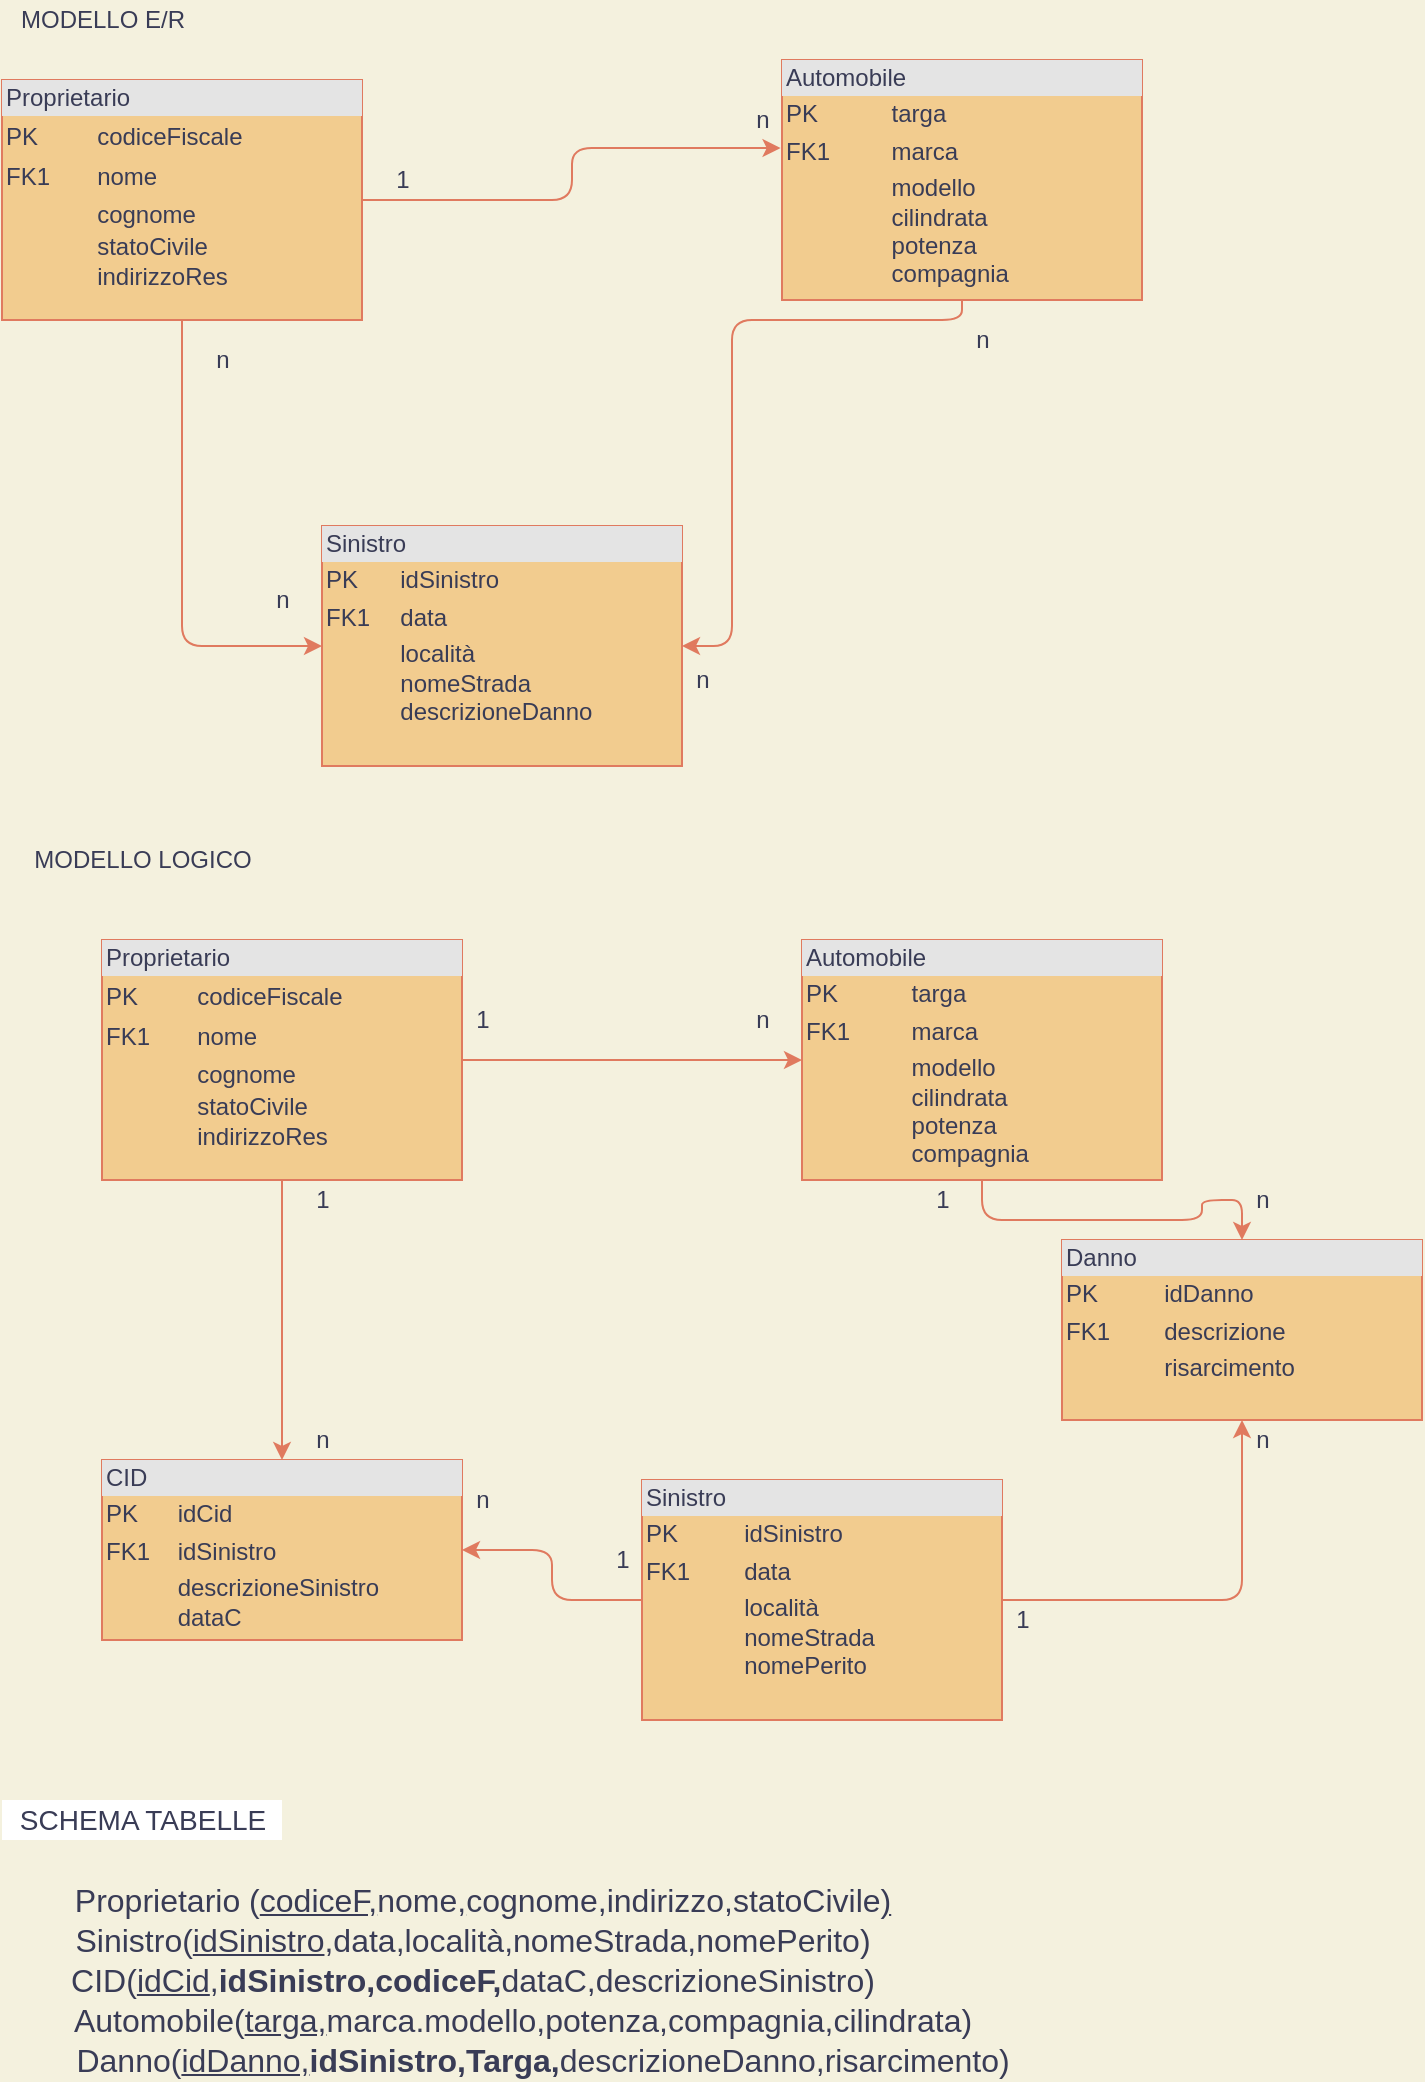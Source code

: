 <mxfile version="13.8.0" type="github">
  <diagram name="Page-1" id="e7e014a7-5840-1c2e-5031-d8a46d1fe8dd">
    <mxGraphModel dx="744" dy="422" grid="1" gridSize="10" guides="1" tooltips="1" connect="1" arrows="1" fold="1" page="1" pageScale="1" pageWidth="1920" pageHeight="1200" background="#F4F1DE" math="0" shadow="0">
      <root>
        <mxCell id="0" />
        <mxCell id="1" parent="0" />
        <mxCell id="2lqBQqtuKjlerPsUnXBR-2" value="&lt;font style=&quot;vertical-align: inherit&quot;&gt;&lt;font style=&quot;vertical-align: inherit&quot;&gt;MODELLO E/R&lt;/font&gt;&lt;/font&gt;" style="text;html=1;align=center;verticalAlign=middle;resizable=0;points=[];autosize=1;fontColor=#393C56;" vertex="1" parent="1">
          <mxGeometry x="50" y="30" width="100" height="20" as="geometry" />
        </mxCell>
        <mxCell id="2lqBQqtuKjlerPsUnXBR-10" style="edgeStyle=orthogonalEdgeStyle;curved=0;rounded=1;sketch=0;orthogonalLoop=1;jettySize=auto;html=1;entryX=-0.004;entryY=0.367;entryDx=0;entryDy=0;entryPerimeter=0;strokeColor=#E07A5F;fillColor=#F2CC8F;fontColor=#393C56;" edge="1" parent="1" source="2lqBQqtuKjlerPsUnXBR-4" target="2lqBQqtuKjlerPsUnXBR-6">
          <mxGeometry relative="1" as="geometry" />
        </mxCell>
        <mxCell id="2lqBQqtuKjlerPsUnXBR-15" style="edgeStyle=orthogonalEdgeStyle;curved=0;rounded=1;sketch=0;orthogonalLoop=1;jettySize=auto;html=1;strokeColor=#E07A5F;fillColor=#F2CC8F;fontColor=#393C56;entryX=0;entryY=0.5;entryDx=0;entryDy=0;" edge="1" parent="1" source="2lqBQqtuKjlerPsUnXBR-4" target="2lqBQqtuKjlerPsUnXBR-14">
          <mxGeometry relative="1" as="geometry">
            <mxPoint x="150" y="390" as="targetPoint" />
          </mxGeometry>
        </mxCell>
        <mxCell id="2lqBQqtuKjlerPsUnXBR-4" value="&lt;div style=&quot;box-sizing: border-box ; width: 100% ; background: #e4e4e4 ; padding: 2px&quot;&gt;&lt;font style=&quot;vertical-align: inherit&quot;&gt;&lt;font style=&quot;vertical-align: inherit&quot;&gt;&lt;font style=&quot;vertical-align: inherit&quot;&gt;&lt;font style=&quot;vertical-align: inherit&quot;&gt;Proprietario&lt;/font&gt;&lt;/font&gt;&lt;/font&gt;&lt;/font&gt;&lt;/div&gt;&lt;table style=&quot;width: 100% ; font-size: 1em&quot; cellpadding=&quot;2&quot; cellspacing=&quot;0&quot;&gt;&lt;tbody&gt;&lt;tr&gt;&lt;td&gt;&lt;font style=&quot;vertical-align: inherit&quot;&gt;&lt;font style=&quot;vertical-align: inherit&quot;&gt;&lt;font style=&quot;vertical-align: inherit&quot;&gt;&lt;font style=&quot;vertical-align: inherit&quot;&gt;PK&lt;/font&gt;&lt;/font&gt;&lt;/font&gt;&lt;/font&gt;&lt;/td&gt;&lt;td&gt;&lt;font style=&quot;vertical-align: inherit&quot;&gt;&lt;font style=&quot;vertical-align: inherit&quot;&gt;&lt;font style=&quot;vertical-align: inherit&quot;&gt;&lt;font style=&quot;vertical-align: inherit&quot;&gt;codiceFiscale&lt;/font&gt;&lt;/font&gt;&lt;/font&gt;&lt;/font&gt;&lt;/td&gt;&lt;/tr&gt;&lt;tr&gt;&lt;td&gt;&lt;font style=&quot;vertical-align: inherit&quot;&gt;&lt;font style=&quot;vertical-align: inherit&quot;&gt;&lt;font style=&quot;vertical-align: inherit&quot;&gt;&lt;font style=&quot;vertical-align: inherit&quot;&gt;FK1&lt;/font&gt;&lt;/font&gt;&lt;/font&gt;&lt;/font&gt;&lt;/td&gt;&lt;td&gt;&lt;font style=&quot;vertical-align: inherit&quot;&gt;&lt;font style=&quot;vertical-align: inherit&quot;&gt;&lt;font style=&quot;vertical-align: inherit&quot;&gt;&lt;font style=&quot;vertical-align: inherit&quot;&gt;nome&lt;/font&gt;&lt;/font&gt;&lt;/font&gt;&lt;/font&gt;&lt;/td&gt;&lt;/tr&gt;&lt;tr&gt;&lt;td&gt;&lt;/td&gt;&lt;td&gt;&lt;font style=&quot;vertical-align: inherit&quot;&gt;&lt;font style=&quot;vertical-align: inherit&quot;&gt;&lt;font style=&quot;vertical-align: inherit&quot;&gt;&lt;font style=&quot;vertical-align: inherit&quot;&gt;cognome &lt;/font&gt;&lt;/font&gt;&lt;br&gt;&lt;font style=&quot;vertical-align: inherit&quot;&gt;&lt;font style=&quot;vertical-align: inherit&quot;&gt;statoCivile&lt;br&gt;&lt;/font&gt;&lt;/font&gt;&lt;font style=&quot;vertical-align: inherit&quot;&gt;&lt;font style=&quot;vertical-align: inherit&quot;&gt;indirizzoRes&lt;/font&gt;&lt;/font&gt;&lt;br&gt;&lt;br&gt;&lt;/font&gt;&lt;/font&gt;&lt;/td&gt;&lt;/tr&gt;&lt;/tbody&gt;&lt;/table&gt;" style="verticalAlign=top;align=left;overflow=fill;html=1;fillColor=#F2CC8F;strokeColor=#E07A5F;fontColor=#393C56;" vertex="1" parent="1">
          <mxGeometry x="50" y="70" width="180" height="120" as="geometry" />
        </mxCell>
        <mxCell id="2lqBQqtuKjlerPsUnXBR-19" style="edgeStyle=orthogonalEdgeStyle;curved=0;rounded=1;sketch=0;orthogonalLoop=1;jettySize=auto;html=1;entryX=1;entryY=0.5;entryDx=0;entryDy=0;strokeColor=#E07A5F;fillColor=#F2CC8F;fontColor=#393C56;" edge="1" parent="1" source="2lqBQqtuKjlerPsUnXBR-6" target="2lqBQqtuKjlerPsUnXBR-14">
          <mxGeometry relative="1" as="geometry">
            <Array as="points">
              <mxPoint x="530" y="190" />
              <mxPoint x="415" y="190" />
              <mxPoint x="415" y="353" />
            </Array>
          </mxGeometry>
        </mxCell>
        <mxCell id="2lqBQqtuKjlerPsUnXBR-6" value="&lt;div style=&quot;box-sizing: border-box ; width: 100% ; background: #e4e4e4 ; padding: 2px&quot;&gt;Automobile&lt;/div&gt;&lt;table style=&quot;width: 100% ; font-size: 1em&quot; cellpadding=&quot;2&quot; cellspacing=&quot;0&quot;&gt;&lt;tbody&gt;&lt;tr&gt;&lt;td&gt;PK&lt;/td&gt;&lt;td&gt;targa&lt;/td&gt;&lt;/tr&gt;&lt;tr&gt;&lt;td&gt;FK1&lt;/td&gt;&lt;td&gt;marca&lt;/td&gt;&lt;/tr&gt;&lt;tr&gt;&lt;td&gt;&lt;/td&gt;&lt;td&gt;modello&lt;br&gt;cilindrata&lt;br&gt;potenza&lt;br&gt;compagnia&lt;/td&gt;&lt;/tr&gt;&lt;/tbody&gt;&lt;/table&gt;" style="verticalAlign=top;align=left;overflow=fill;html=1;rounded=0;sketch=0;strokeColor=#E07A5F;fillColor=#F2CC8F;fontColor=#393C56;" vertex="1" parent="1">
          <mxGeometry x="440" y="60" width="180" height="120" as="geometry" />
        </mxCell>
        <mxCell id="2lqBQqtuKjlerPsUnXBR-11" value="1" style="text;html=1;align=center;verticalAlign=middle;resizable=0;points=[];autosize=1;fontColor=#393C56;" vertex="1" parent="1">
          <mxGeometry x="240" y="110" width="20" height="20" as="geometry" />
        </mxCell>
        <mxCell id="2lqBQqtuKjlerPsUnXBR-12" value="n" style="text;html=1;align=center;verticalAlign=middle;resizable=0;points=[];autosize=1;fontColor=#393C56;" vertex="1" parent="1">
          <mxGeometry x="420" y="80" width="20" height="20" as="geometry" />
        </mxCell>
        <mxCell id="2lqBQqtuKjlerPsUnXBR-14" value="&lt;div style=&quot;box-sizing: border-box ; width: 100% ; background: #e4e4e4 ; padding: 2px&quot;&gt;Sinistro&lt;/div&gt;&lt;table style=&quot;width: 100% ; font-size: 1em&quot; cellpadding=&quot;2&quot; cellspacing=&quot;0&quot;&gt;&lt;tbody&gt;&lt;tr&gt;&lt;td&gt;PK&lt;/td&gt;&lt;td&gt;idSinistro&lt;/td&gt;&lt;/tr&gt;&lt;tr&gt;&lt;td&gt;FK1&lt;/td&gt;&lt;td&gt;data&lt;/td&gt;&lt;/tr&gt;&lt;tr&gt;&lt;td&gt;&lt;/td&gt;&lt;td&gt;località&lt;br&gt;nomeStrada&lt;br&gt;descrizioneDanno&lt;br&gt;&lt;br&gt;&lt;/td&gt;&lt;/tr&gt;&lt;/tbody&gt;&lt;/table&gt;" style="verticalAlign=top;align=left;overflow=fill;html=1;rounded=0;sketch=0;strokeColor=#E07A5F;fillColor=#F2CC8F;fontColor=#393C56;" vertex="1" parent="1">
          <mxGeometry x="210" y="293" width="180" height="120" as="geometry" />
        </mxCell>
        <mxCell id="2lqBQqtuKjlerPsUnXBR-17" value="n" style="text;html=1;align=center;verticalAlign=middle;resizable=0;points=[];autosize=1;fontColor=#393C56;" vertex="1" parent="1">
          <mxGeometry x="150" y="200" width="20" height="20" as="geometry" />
        </mxCell>
        <mxCell id="2lqBQqtuKjlerPsUnXBR-18" value="n" style="text;html=1;align=center;verticalAlign=middle;resizable=0;points=[];autosize=1;fontColor=#393C56;" vertex="1" parent="1">
          <mxGeometry x="180" y="320" width="20" height="20" as="geometry" />
        </mxCell>
        <mxCell id="2lqBQqtuKjlerPsUnXBR-20" value="n" style="text;html=1;align=center;verticalAlign=middle;resizable=0;points=[];autosize=1;fontColor=#393C56;" vertex="1" parent="1">
          <mxGeometry x="530" y="190" width="20" height="20" as="geometry" />
        </mxCell>
        <mxCell id="2lqBQqtuKjlerPsUnXBR-21" value="n" style="text;html=1;align=center;verticalAlign=middle;resizable=0;points=[];autosize=1;fontColor=#393C56;" vertex="1" parent="1">
          <mxGeometry x="390" y="360" width="20" height="20" as="geometry" />
        </mxCell>
        <mxCell id="2lqBQqtuKjlerPsUnXBR-22" value="MODELLO LOGICO" style="text;html=1;align=center;verticalAlign=middle;resizable=0;points=[];autosize=1;fontColor=#393C56;" vertex="1" parent="1">
          <mxGeometry x="60" y="450" width="120" height="20" as="geometry" />
        </mxCell>
        <mxCell id="2lqBQqtuKjlerPsUnXBR-103" style="edgeStyle=orthogonalEdgeStyle;curved=0;rounded=1;sketch=0;orthogonalLoop=1;jettySize=auto;html=1;entryX=0.5;entryY=0;entryDx=0;entryDy=0;strokeColor=#E07A5F;fillColor=#F2CC8F;fontColor=#393C56;" edge="1" parent="1" source="2lqBQqtuKjlerPsUnXBR-24" target="2lqBQqtuKjlerPsUnXBR-98">
          <mxGeometry relative="1" as="geometry" />
        </mxCell>
        <mxCell id="2lqBQqtuKjlerPsUnXBR-115" style="edgeStyle=orthogonalEdgeStyle;curved=0;rounded=1;sketch=0;orthogonalLoop=1;jettySize=auto;html=1;entryX=0;entryY=0.5;entryDx=0;entryDy=0;strokeColor=#E07A5F;fillColor=#F2CC8F;fontColor=#393C56;" edge="1" parent="1" source="2lqBQqtuKjlerPsUnXBR-24" target="2lqBQqtuKjlerPsUnXBR-102">
          <mxGeometry relative="1" as="geometry" />
        </mxCell>
        <mxCell id="2lqBQqtuKjlerPsUnXBR-24" value="&lt;div style=&quot;box-sizing: border-box ; width: 100% ; background: #e4e4e4 ; padding: 2px&quot;&gt;&lt;font style=&quot;vertical-align: inherit&quot;&gt;&lt;font style=&quot;vertical-align: inherit&quot;&gt;&lt;font style=&quot;vertical-align: inherit&quot;&gt;&lt;font style=&quot;vertical-align: inherit&quot;&gt;Proprietario&lt;/font&gt;&lt;/font&gt;&lt;/font&gt;&lt;/font&gt;&lt;/div&gt;&lt;table style=&quot;width: 100% ; font-size: 1em&quot; cellpadding=&quot;2&quot; cellspacing=&quot;0&quot;&gt;&lt;tbody&gt;&lt;tr&gt;&lt;td&gt;&lt;font style=&quot;vertical-align: inherit&quot;&gt;&lt;font style=&quot;vertical-align: inherit&quot;&gt;&lt;font style=&quot;vertical-align: inherit&quot;&gt;&lt;font style=&quot;vertical-align: inherit&quot;&gt;PK&lt;/font&gt;&lt;/font&gt;&lt;/font&gt;&lt;/font&gt;&lt;/td&gt;&lt;td&gt;&lt;font style=&quot;vertical-align: inherit&quot;&gt;&lt;font style=&quot;vertical-align: inherit&quot;&gt;&lt;font style=&quot;vertical-align: inherit&quot;&gt;&lt;font style=&quot;vertical-align: inherit&quot;&gt;codiceFiscale&lt;/font&gt;&lt;/font&gt;&lt;/font&gt;&lt;/font&gt;&lt;/td&gt;&lt;/tr&gt;&lt;tr&gt;&lt;td&gt;&lt;font style=&quot;vertical-align: inherit&quot;&gt;&lt;font style=&quot;vertical-align: inherit&quot;&gt;&lt;font style=&quot;vertical-align: inherit&quot;&gt;&lt;font style=&quot;vertical-align: inherit&quot;&gt;FK1&lt;/font&gt;&lt;/font&gt;&lt;/font&gt;&lt;/font&gt;&lt;/td&gt;&lt;td&gt;&lt;font style=&quot;vertical-align: inherit&quot;&gt;&lt;font style=&quot;vertical-align: inherit&quot;&gt;&lt;font style=&quot;vertical-align: inherit&quot;&gt;&lt;font style=&quot;vertical-align: inherit&quot;&gt;nome&lt;/font&gt;&lt;/font&gt;&lt;/font&gt;&lt;/font&gt;&lt;/td&gt;&lt;/tr&gt;&lt;tr&gt;&lt;td&gt;&lt;/td&gt;&lt;td&gt;&lt;font style=&quot;vertical-align: inherit&quot;&gt;&lt;font style=&quot;vertical-align: inherit&quot;&gt;&lt;font style=&quot;vertical-align: inherit&quot;&gt;&lt;font style=&quot;vertical-align: inherit&quot;&gt;cognome &lt;/font&gt;&lt;/font&gt;&lt;br&gt;&lt;font style=&quot;vertical-align: inherit&quot;&gt;&lt;font style=&quot;vertical-align: inherit&quot;&gt;statoCivile&lt;br&gt;&lt;/font&gt;&lt;/font&gt;&lt;font style=&quot;vertical-align: inherit&quot;&gt;&lt;font style=&quot;vertical-align: inherit&quot;&gt;indirizzoRes&lt;/font&gt;&lt;/font&gt;&lt;br&gt;&lt;br&gt;&lt;/font&gt;&lt;/font&gt;&lt;/td&gt;&lt;/tr&gt;&lt;/tbody&gt;&lt;/table&gt;" style="verticalAlign=top;align=left;overflow=fill;html=1;fillColor=#F2CC8F;strokeColor=#E07A5F;fontColor=#393C56;" vertex="1" parent="1">
          <mxGeometry x="100" y="500" width="180" height="120" as="geometry" />
        </mxCell>
        <mxCell id="2lqBQqtuKjlerPsUnXBR-98" value="&lt;div style=&quot;box-sizing: border-box ; width: 100% ; background: #e4e4e4 ; padding: 2px&quot;&gt;CID&lt;/div&gt;&lt;table style=&quot;width: 100% ; font-size: 1em&quot; cellpadding=&quot;2&quot; cellspacing=&quot;0&quot;&gt;&lt;tbody&gt;&lt;tr&gt;&lt;td&gt;PK&lt;/td&gt;&lt;td&gt;idCid&lt;/td&gt;&lt;/tr&gt;&lt;tr&gt;&lt;td&gt;FK1&lt;/td&gt;&lt;td&gt;idSinistro&lt;/td&gt;&lt;/tr&gt;&lt;tr&gt;&lt;td&gt;&lt;/td&gt;&lt;td&gt;descrizioneSinistro&lt;br&gt;dataC&lt;/td&gt;&lt;/tr&gt;&lt;/tbody&gt;&lt;/table&gt;" style="verticalAlign=top;align=left;overflow=fill;html=1;rounded=0;sketch=0;strokeColor=#E07A5F;fillColor=#F2CC8F;fontColor=#393C56;" vertex="1" parent="1">
          <mxGeometry x="100" y="760" width="180" height="90" as="geometry" />
        </mxCell>
        <mxCell id="2lqBQqtuKjlerPsUnXBR-106" style="edgeStyle=orthogonalEdgeStyle;curved=0;rounded=1;sketch=0;orthogonalLoop=1;jettySize=auto;html=1;exitX=0;exitY=0.5;exitDx=0;exitDy=0;entryX=1;entryY=0.5;entryDx=0;entryDy=0;strokeColor=#E07A5F;fillColor=#F2CC8F;fontColor=#393C56;" edge="1" parent="1" source="2lqBQqtuKjlerPsUnXBR-99" target="2lqBQqtuKjlerPsUnXBR-98">
          <mxGeometry relative="1" as="geometry" />
        </mxCell>
        <mxCell id="2lqBQqtuKjlerPsUnXBR-109" style="edgeStyle=orthogonalEdgeStyle;curved=0;rounded=1;sketch=0;orthogonalLoop=1;jettySize=auto;html=1;entryX=0.5;entryY=1;entryDx=0;entryDy=0;strokeColor=#E07A5F;fillColor=#F2CC8F;fontColor=#393C56;" edge="1" parent="1" source="2lqBQqtuKjlerPsUnXBR-99" target="2lqBQqtuKjlerPsUnXBR-100">
          <mxGeometry relative="1" as="geometry" />
        </mxCell>
        <mxCell id="2lqBQqtuKjlerPsUnXBR-99" value="&lt;div style=&quot;box-sizing: border-box ; width: 100% ; background: #e4e4e4 ; padding: 2px&quot;&gt;Sinistro&lt;/div&gt;&lt;table style=&quot;width: 100% ; font-size: 1em&quot; cellpadding=&quot;2&quot; cellspacing=&quot;0&quot;&gt;&lt;tbody&gt;&lt;tr&gt;&lt;td&gt;PK&lt;/td&gt;&lt;td&gt;idSinistro&lt;/td&gt;&lt;/tr&gt;&lt;tr&gt;&lt;td&gt;FK1&lt;/td&gt;&lt;td&gt;data&lt;/td&gt;&lt;/tr&gt;&lt;tr&gt;&lt;td&gt;&lt;/td&gt;&lt;td&gt;località&lt;br&gt;nomeStrada&lt;br&gt;nomePerito&lt;br&gt;&lt;br&gt;&lt;/td&gt;&lt;/tr&gt;&lt;/tbody&gt;&lt;/table&gt;" style="verticalAlign=top;align=left;overflow=fill;html=1;rounded=0;sketch=0;strokeColor=#E07A5F;fillColor=#F2CC8F;fontColor=#393C56;" vertex="1" parent="1">
          <mxGeometry x="370" y="770" width="180" height="120" as="geometry" />
        </mxCell>
        <mxCell id="2lqBQqtuKjlerPsUnXBR-100" value="&lt;div style=&quot;box-sizing: border-box ; width: 100% ; background: #e4e4e4 ; padding: 2px&quot;&gt;Danno&lt;/div&gt;&lt;table style=&quot;width: 100% ; font-size: 1em&quot; cellpadding=&quot;2&quot; cellspacing=&quot;0&quot;&gt;&lt;tbody&gt;&lt;tr&gt;&lt;td&gt;PK&lt;/td&gt;&lt;td&gt;idDanno&lt;/td&gt;&lt;/tr&gt;&lt;tr&gt;&lt;td&gt;FK1&lt;/td&gt;&lt;td&gt;descrizione&lt;/td&gt;&lt;/tr&gt;&lt;tr&gt;&lt;td&gt;&lt;/td&gt;&lt;td&gt;risarcimento&lt;/td&gt;&lt;/tr&gt;&lt;/tbody&gt;&lt;/table&gt;" style="verticalAlign=top;align=left;overflow=fill;html=1;rounded=0;sketch=0;strokeColor=#E07A5F;fillColor=#F2CC8F;fontColor=#393C56;" vertex="1" parent="1">
          <mxGeometry x="580" y="650" width="180" height="90" as="geometry" />
        </mxCell>
        <mxCell id="2lqBQqtuKjlerPsUnXBR-112" style="edgeStyle=orthogonalEdgeStyle;curved=0;rounded=1;sketch=0;orthogonalLoop=1;jettySize=auto;html=1;entryX=0.5;entryY=0;entryDx=0;entryDy=0;strokeColor=#E07A5F;fillColor=#F2CC8F;fontColor=#393C56;" edge="1" parent="1" source="2lqBQqtuKjlerPsUnXBR-102" target="2lqBQqtuKjlerPsUnXBR-100">
          <mxGeometry relative="1" as="geometry" />
        </mxCell>
        <mxCell id="2lqBQqtuKjlerPsUnXBR-102" value="&lt;div style=&quot;box-sizing: border-box ; width: 100% ; background: #e4e4e4 ; padding: 2px&quot;&gt;Automobile&lt;/div&gt;&lt;table style=&quot;width: 100% ; font-size: 1em&quot; cellpadding=&quot;2&quot; cellspacing=&quot;0&quot;&gt;&lt;tbody&gt;&lt;tr&gt;&lt;td&gt;PK&lt;/td&gt;&lt;td&gt;targa&lt;/td&gt;&lt;/tr&gt;&lt;tr&gt;&lt;td&gt;FK1&lt;/td&gt;&lt;td&gt;marca&lt;/td&gt;&lt;/tr&gt;&lt;tr&gt;&lt;td&gt;&lt;/td&gt;&lt;td&gt;modello&lt;br&gt;cilindrata&lt;br&gt;potenza&lt;br&gt;compagnia&lt;/td&gt;&lt;/tr&gt;&lt;/tbody&gt;&lt;/table&gt;" style="verticalAlign=top;align=left;overflow=fill;html=1;rounded=0;sketch=0;strokeColor=#E07A5F;fillColor=#F2CC8F;fontColor=#393C56;" vertex="1" parent="1">
          <mxGeometry x="450" y="500" width="180" height="120" as="geometry" />
        </mxCell>
        <mxCell id="2lqBQqtuKjlerPsUnXBR-104" value="1" style="text;html=1;align=center;verticalAlign=middle;resizable=0;points=[];autosize=1;fontColor=#393C56;" vertex="1" parent="1">
          <mxGeometry x="200" y="620" width="20" height="20" as="geometry" />
        </mxCell>
        <mxCell id="2lqBQqtuKjlerPsUnXBR-105" value="n" style="text;html=1;align=center;verticalAlign=middle;resizable=0;points=[];autosize=1;fontColor=#393C56;" vertex="1" parent="1">
          <mxGeometry x="200" y="740" width="20" height="20" as="geometry" />
        </mxCell>
        <mxCell id="2lqBQqtuKjlerPsUnXBR-107" value="1" style="text;html=1;align=center;verticalAlign=middle;resizable=0;points=[];autosize=1;fontColor=#393C56;" vertex="1" parent="1">
          <mxGeometry x="350" y="800" width="20" height="20" as="geometry" />
        </mxCell>
        <mxCell id="2lqBQqtuKjlerPsUnXBR-108" value="n" style="text;html=1;align=center;verticalAlign=middle;resizable=0;points=[];autosize=1;fontColor=#393C56;" vertex="1" parent="1">
          <mxGeometry x="280" y="770" width="20" height="20" as="geometry" />
        </mxCell>
        <mxCell id="2lqBQqtuKjlerPsUnXBR-110" value="1" style="text;html=1;align=center;verticalAlign=middle;resizable=0;points=[];autosize=1;fontColor=#393C56;" vertex="1" parent="1">
          <mxGeometry x="550" y="830" width="20" height="20" as="geometry" />
        </mxCell>
        <mxCell id="2lqBQqtuKjlerPsUnXBR-111" value="n" style="text;html=1;align=center;verticalAlign=middle;resizable=0;points=[];autosize=1;fontColor=#393C56;" vertex="1" parent="1">
          <mxGeometry x="670" y="740" width="20" height="20" as="geometry" />
        </mxCell>
        <mxCell id="2lqBQqtuKjlerPsUnXBR-113" value="1" style="text;html=1;align=center;verticalAlign=middle;resizable=0;points=[];autosize=1;fontColor=#393C56;" vertex="1" parent="1">
          <mxGeometry x="510" y="620" width="20" height="20" as="geometry" />
        </mxCell>
        <mxCell id="2lqBQqtuKjlerPsUnXBR-114" value="n" style="text;html=1;align=center;verticalAlign=middle;resizable=0;points=[];autosize=1;fontColor=#393C56;" vertex="1" parent="1">
          <mxGeometry x="670" y="620" width="20" height="20" as="geometry" />
        </mxCell>
        <mxCell id="2lqBQqtuKjlerPsUnXBR-116" value="1" style="text;html=1;align=center;verticalAlign=middle;resizable=0;points=[];autosize=1;fontColor=#393C56;" vertex="1" parent="1">
          <mxGeometry x="280" y="530" width="20" height="20" as="geometry" />
        </mxCell>
        <mxCell id="2lqBQqtuKjlerPsUnXBR-117" value="n" style="text;html=1;align=center;verticalAlign=middle;resizable=0;points=[];autosize=1;fontColor=#393C56;" vertex="1" parent="1">
          <mxGeometry x="420" y="530" width="20" height="20" as="geometry" />
        </mxCell>
        <mxCell id="2lqBQqtuKjlerPsUnXBR-118" value="&lt;font style=&quot;font-size: 14px&quot;&gt;SCHEMA TABELLE&lt;/font&gt;" style="text;html=1;align=center;verticalAlign=middle;resizable=0;points=[];autosize=1;fontColor=#393C56;fillColor=#ffffff;" vertex="1" parent="1">
          <mxGeometry x="50" y="930" width="140" height="20" as="geometry" />
        </mxCell>
        <mxCell id="2lqBQqtuKjlerPsUnXBR-120" value="&lt;font size=&quot;3&quot;&gt;Proprietario (&lt;u&gt;codiceF,&lt;/u&gt;nome&lt;u&gt;,&lt;/u&gt;cognome,indirizzo,statoCivile&lt;u&gt;)&lt;br&gt;&lt;br&gt;&lt;/u&gt;&lt;/font&gt;" style="text;html=1;align=center;verticalAlign=middle;resizable=0;points=[];autosize=1;fontColor=#393C56;" vertex="1" parent="1">
          <mxGeometry x="80" y="975" width="420" height="30" as="geometry" />
        </mxCell>
        <mxCell id="2lqBQqtuKjlerPsUnXBR-122" value="&lt;font size=&quot;3&quot;&gt;Sinistro(&lt;u&gt;idSinistro&lt;/u&gt;,data,località,nomeStrada,nomePerito)&lt;/font&gt;" style="text;html=1;align=center;verticalAlign=middle;resizable=0;points=[];autosize=1;fontColor=#393C56;" vertex="1" parent="1">
          <mxGeometry x="80" y="990" width="410" height="20" as="geometry" />
        </mxCell>
        <mxCell id="2lqBQqtuKjlerPsUnXBR-123" value="&lt;font style=&quot;font-size: 16px&quot;&gt;CID(&lt;u&gt;idCid&lt;/u&gt;,&lt;b&gt;idSinistro,codiceF,&lt;/b&gt;dataC,descrizioneSinistro)&lt;/font&gt;" style="text;html=1;align=center;verticalAlign=middle;resizable=0;points=[];autosize=1;fontColor=#393C56;" vertex="1" parent="1">
          <mxGeometry x="75" y="1010" width="420" height="20" as="geometry" />
        </mxCell>
        <mxCell id="2lqBQqtuKjlerPsUnXBR-125" value="&lt;font style=&quot;font-size: 16px&quot;&gt;Automobile(&lt;u&gt;targa,&lt;/u&gt;marca.modello,potenza,compagnia,cilindrata)&lt;/font&gt;" style="text;html=1;align=center;verticalAlign=middle;resizable=0;points=[];autosize=1;fontColor=#393C56;fontSize=16;" vertex="1" parent="1">
          <mxGeometry x="80" y="1030" width="460" height="20" as="geometry" />
        </mxCell>
        <mxCell id="2lqBQqtuKjlerPsUnXBR-126" value="&lt;span style=&quot;font-size: 16px&quot;&gt;Danno(&lt;u&gt;idDanno,&lt;/u&gt;&lt;b&gt;idSinistro,Targa,&lt;/b&gt;descrizioneDanno,risarcimento)&lt;/span&gt;" style="text;html=1;align=center;verticalAlign=middle;resizable=0;points=[];autosize=1;fontColor=#393C56;" vertex="1" parent="1">
          <mxGeometry x="80" y="1050" width="480" height="20" as="geometry" />
        </mxCell>
      </root>
    </mxGraphModel>
  </diagram>
</mxfile>
